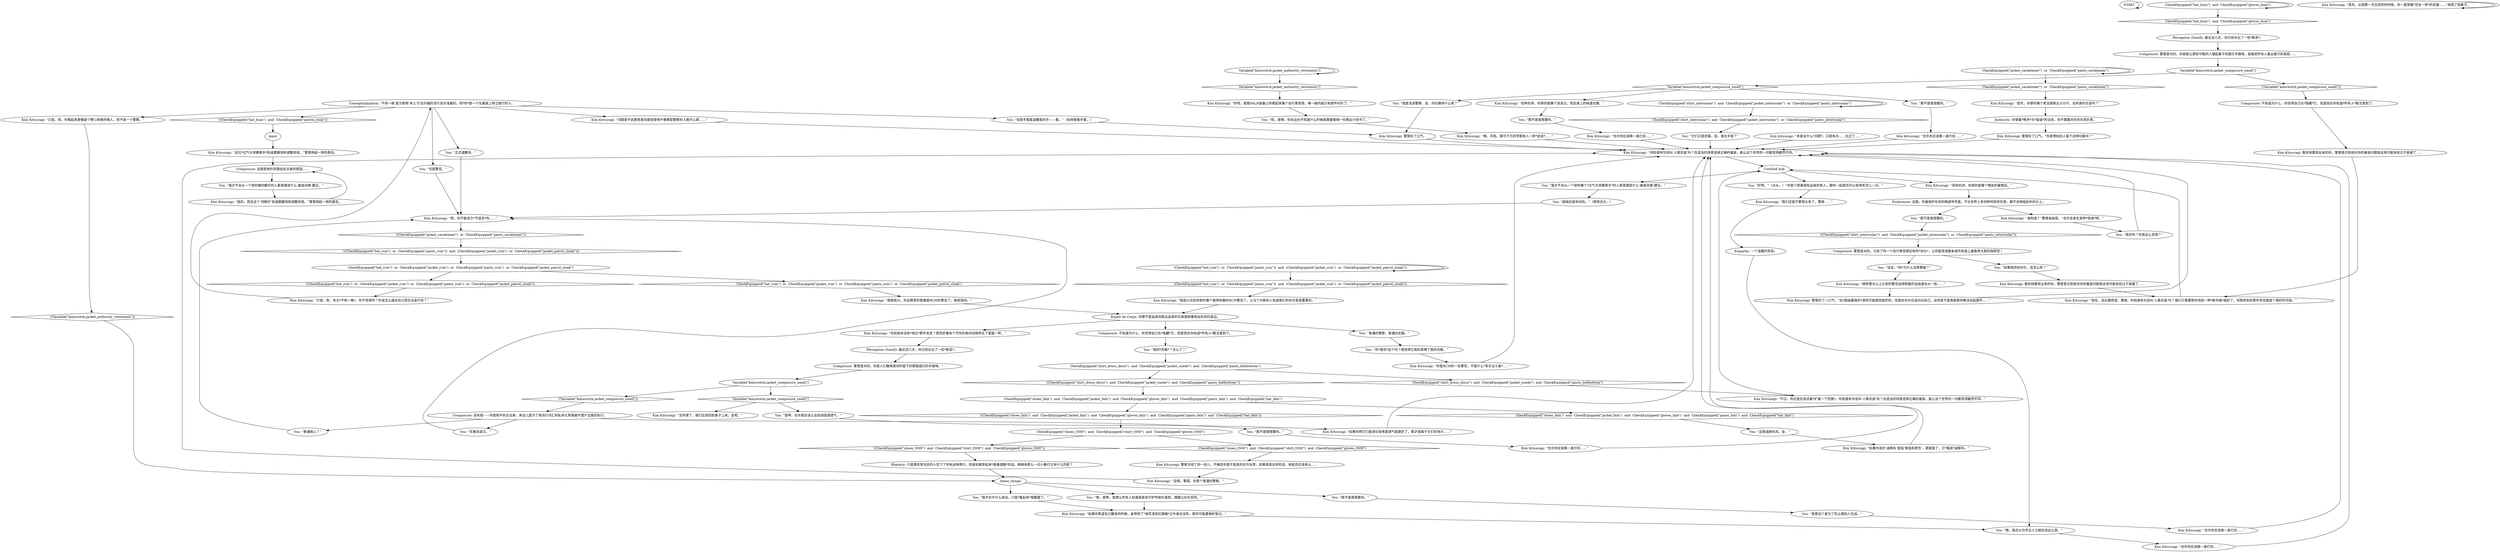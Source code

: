 # KIM SWITCH / VILLAGE AND JACKET
# kim switch about wearing stuffz
# ==================================================
digraph G {
	  0 [label="START"];
	  1 [label="input"];
	  2 [label="(CheckEquipped(\"hat_rcm\")  or  CheckEquipped(\"pants_rcm\"))  and  (CheckEquipped(\"jacket_rcm\")  or  CheckEquipped(\"jacket_patrol_cloak\"))"];
	  3 [label="(CheckEquipped(\"hat_rcm\")  or  CheckEquipped(\"pants_rcm\"))  and  (CheckEquipped(\"jacket_rcm\")  or  CheckEquipped(\"jacket_patrol_cloak\"))", shape=diamond];
	  4 [label="!((CheckEquipped(\"hat_rcm\")  or  CheckEquipped(\"pants_rcm\"))  and  (CheckEquipped(\"jacket_rcm\")  or  CheckEquipped(\"jacket_patrol_cloak\")))", shape=diamond];
	  5 [label="CheckEquipped(\"hat_bum\")  and  CheckEquipped(\"gloves_bum\")"];
	  6 [label="CheckEquipped(\"hat_bum\")  and  CheckEquipped(\"gloves_bum\")", shape=diamond];
	  7 [label="!(CheckEquipped(\"hat_bum\")  and  CheckEquipped(\"gloves_bum\"))", shape=diamond];
	  8 [label="You: “优雅流浪汉。”"];
	  9 [label="You: “呃，是啊。你永远也不知道什么时候就需要推销一份商业计划书了。”"];
	  10 [label="Composure: 警督是对的。它给了你一个自行車信使应有的*派头*，让你能变成整条城市街道上最鲁莽大胆的指挥官！"];
	  11 [label="CheckEquipped(\"jacket_carabineer\")  or  CheckEquipped(\"pants_carabineer\")"];
	  12 [label="CheckEquipped(\"jacket_carabineer\")  or  CheckEquipped(\"pants_carabineer\")", shape=diamond];
	  13 [label="!(CheckEquipped(\"jacket_carabineer\")  or  CheckEquipped(\"pants_carabineer\"))", shape=diamond];
	  14 [label="Kim Kitsuragi: “不过，你还是应该试着*扩展一下范围*。你知道有句话叫‘人靠衣装’吗？在适当的场景选择正确的着装，能让这个世界的一切都变得截然不同。”"];
	  15 [label="Kim Kitsuragi: “首先，从我第一次见到你的时候，你一直穿着*完全一样*的衣服……”他捏了捏鼻子。"];
	  16 [label="Kim Kitsuragi: “你到底有没有*闻过*那件夹克？感觉好像有个可怜的夜间动物死在了里面一样。”"];
	  17 [label="You: “普通的警察，普通的衣服。”"];
	  18 [label="You: “你*喜欢*这个吗？我觉得它真的束缚了我的风格。”"];
	  19 [label="Kim Kitsuragi: 警督注视了你一会儿，不确定你是不是真的在开玩笑，如果真是这样的话，他是否应该承认……"];
	  20 [label="Kim Kitsuragi: “坦率的讲，你穿的就像个嗜血的雇佣兵。”"];
	  21 [label="You: “我才不会从一个穿的像四眼仔的人那里接受什么‘着装风格’建议。”"];
	  22 [label="Kim Kitsuragi: “如果你希望自己醒来的时候，身旁除了*海军准将红朗姆*之外谁也没有，那你可能要做好笔记。”"];
	  23 [label="Kim Kitsuragi: 警督叹了口气。“你真想给别人留下这种印象吗？”"];
	  24 [label="Variable[\"kimswitch.jacket_authority_vestments\"]"];
	  25 [label="Variable[\"kimswitch.jacket_authority_vestments\"]", shape=diamond];
	  26 [label="!(Variable[\"kimswitch.jacket_authority_vestments\"])", shape=diamond];
	  27 [label="Composure: 没有错——你是和平的企业家，来这儿是为了用流行词汇和私有化草案破坏遗产法案的执行。"];
	  28 [label="Composure: 不知道为什么，你觉得自己在*隐藏*它，但是现在你知道*所有人*都注意到了。"];
	  29 [label="You: “话说，*你*为什么没穿警服？”"];
	  30 [label="You: “那不是我想要的。”"];
	  31 [label="Perception (Smell): 最近这几天，你已经长出了一些*新皮*。"];
	  32 [label="Kim Kitsuragi: “坦率的讲，你穿的就像个流浪汉。而且身上的味道也像。”"];
	  33 [label="You: “但是手套能温暖我的手——看。”（给他看看手套。）"];
	  34 [label="You: “普通核心？”"];
	  35 [label="You: “哦，我还以为专业人士就应该这么穿。”"];
	  36 [label="Kim Kitsuragi: “无所谓了，我们应该回到案子上来。走吧。”"];
	  37 [label="You: “这是迪斯科风，金。”"];
	  38 [label="Kim Kitsuragi: “好吧，那套FALN装备让你看起来像个自行車信使。唯一缺的就只有那件衬衫了。”"];
	  39 [label="Rhetoric: 只是那些穿法衣的人犯下了所有战争罪行，但是如果穿起来*看着很酷*的话，稍微来那么一点小暴行又有什么的呢？"];
	  40 [label="CheckEquipped(\"shirt_interisolar\")  and  CheckEquipped(\"jacket_interisolar\")  or  CheckEquipped(\"pants_interisolar\")"];
	  41 [label="CheckEquipped(\"shirt_interisolar\")  and  CheckEquipped(\"jacket_interisolar\")  or  CheckEquipped(\"pants_interisolar\")", shape=diamond];
	  42 [label="!(CheckEquipped(\"shirt_interisolar\")  and  CheckEquipped(\"jacket_interisolar\")  or  CheckEquipped(\"pants_interisolar\"))", shape=diamond];
	  43 [label="Kim Kitsuragi: “也许你应该换一身打扮……”"];
	  44 [label="Kim Kitsuragi: 警督叹了一口气。“玩*超级雇佣兵*游戏可能感觉挺好的，但是你也许应该问问自己，这样是不是真能帮你解决这起案件……”"];
	  45 [label="Kim Kitsuragi: “问题是平民更愿意向那些穿得不像典型警察的人敞开心扉……”"];
	  46 [label="You: “它们只是衣服，金。谁在乎呢？”"];
	  47 [label="Kim Kitsuragi: “只是，呃，你看起来更像是个野心勃勃的商人，而不是一个警察。”"];
	  48 [label="You: “超级巨星休闲风。”（咂咂舌头。）"];
	  49 [label="Kim Kitsuragi: “这位*过气大师赛車手*知道要翻领和调整背衩。”警督扬起一侧的眉毛。"];
	  50 [label="You: “我的*风格*？怎么了？”"];
	  51 [label="Kim Kitsuragi: 看到快要哭出来的你，警督意识到他对你的着装问题表达地可能有些过于直接了……"];
	  52 [label="Kim Kitsuragi: “谁知道？”警督耸耸肩。“也许会发生某种*奇迹*吧。”"];
	  53 [label="You: “我穿这个是为了防止跟别人交战。”"];
	  54 [label="Kim Kitsuragi: “也许你应该换一身打扮……”"];
	  55 [label="Kim Kitsuragi: “本身没什么*问题*。只是有点……太过了……”"];
	  56 [label="Kim Kitsuragi: “我很高兴，你总算穿的更像是RCM的警官了。继续保持。”"];
	  57 [label="Kim Kitsuragi: “现在，没必要绝望，警探。你知道有句话叫‘人靠衣装’吗？我们只需要帮你找到一种*新风格*就好了。你刚弄到的那件夹克就是个很好的开始。”"];
	  58 [label="Kim Kitsuragi: “是的。而且这个‘四眼仔’知道要翻领和调整背衩。”警督扬起一侧的眉毛。"];
	  59 [label="Esprit de Corps: 你那不是血亲但胜似血亲的兄弟很骄傲地站在你的身边。"];
	  60 [label="Composure: 警督是对的。你是能让那些可敬的人皱起鼻子的腐烂辛甜味，是能把所有人轰出屋子的臭屁……"];
	  61 [label="Kim Kitsuragi: “我们还是不要想太多了，警探……”"];
	  62 [label="Kim Kitsuragi: “你知道有句话叫‘人靠衣装’吗？在适当的场景选择正确的着装，能让这个世界的一切都变得截然不同。”"];
	  63 [label="CheckEquipped(\"shoes_t500\")  and  CheckEquipped(\"shirt_t500\")  and  CheckEquipped(\"gloves_t500\")"];
	  64 [label="CheckEquipped(\"shoes_t500\")  and  CheckEquipped(\"shirt_t500\")  and  CheckEquipped(\"gloves_t500\")", shape=diamond];
	  65 [label="!(CheckEquipped(\"shoes_t500\")  and  CheckEquipped(\"shirt_t500\")  and  CheckEquipped(\"gloves_t500\"))", shape=diamond];
	  66 [label="You: “真的吗？你真这么觉得？”"];
	  67 [label="Kim Kitsuragi: “也许你应该换一身打扮……”"];
	  68 [label="You: “那不是我想要的。”"];
	  69 [label="You: “是啊，也许我应该让这些线团透透气。”"];
	  70 [label="CheckEquipped(\"shirt_dress_disco\")  and  CheckEquipped(\"jacket_suede\")  and  CheckEquipped(\"pants_bellbottom\")"];
	  71 [label="CheckEquipped(\"shirt_dress_disco\")  and  CheckEquipped(\"jacket_suede\")  and  CheckEquipped(\"pants_bellbottom\")", shape=diamond];
	  72 [label="!(CheckEquipped(\"shirt_dress_disco\")  and  CheckEquipped(\"jacket_suede\")  and  CheckEquipped(\"pants_bellbottom\"))", shape=diamond];
	  73 [label="Kim Kitsuragi: “如果你说的‘迪斯科’是指‘笨拙和悲伤’，那就是了，它*极其*迪斯科。”"];
	  74 [label="You: “我不在乎什么政治，只是*看起来*很酷罢了。”"];
	  75 [label="Kim Kitsuragi: “也许你应该换一身打扮……”"];
	  76 [label="You: “我是流浪警察，金，你在期待什么呢？”"];
	  77 [label="Kim Kitsuragi: 警督叹了口气。"];
	  78 [label="Kim Kitsuragi: “没错，警探。你是个普通的警察。”"];
	  79 [label="Kim Kitsuragi: “也许你应该换一身打扮……”"];
	  80 [label="Variable[\"kimswitch.jacket_composure_smell\"]"];
	  81 [label="Variable[\"kimswitch.jacket_composure_smell\"]", shape=diamond];
	  82 [label="!(Variable[\"kimswitch.jacket_composure_smell\"])", shape=diamond];
	  83 [label="You: “那不是我想要的。”"];
	  84 [label="You: “如果我找到衬衫，会怎么样？”"];
	  85 [label="You: “先驱警官。”"];
	  86 [label="Kim Kitsuragi: “哦，天啦。那可千万别学那些人一样*说话*……”"];
	  87 [label="Composure: 不知道为什么，你觉得自己在*隐藏*它，但是现在你知道*所有人*都注意到了。"];
	  88 [label="You: “我才不会从一个穿的像个*过气大师赛車手*的人那里接受什么‘着装风格’建议。”"];
	  89 [label="CheckEquipped(\"shoes_faln\")  and  CheckEquipped(\"jacket_faln\")  and  CheckEquipped(\"gloves_faln\")  and  CheckEquipped(\"pants_faln\")  and  CheckEquipped(\"hat_faln\")"];
	  90 [label="CheckEquipped(\"shoes_faln\")  and  CheckEquipped(\"jacket_faln\")  and  CheckEquipped(\"gloves_faln\")  and  CheckEquipped(\"pants_faln\")  and  CheckEquipped(\"hat_faln\")", shape=diamond];
	  91 [label="!(CheckEquipped(\"shoes_faln\")  and  CheckEquipped(\"jacket_faln\")  and  CheckEquipped(\"gloves_faln\")  and  CheckEquipped(\"pants_faln\")  and  CheckEquipped(\"hat_faln\"))", shape=diamond];
	  92 [label="You: “正式道歉风。”"];
	  93 [label="Kim Kitsuragi: “呃，也不能说它*不适合*你……”"];
	  94 [label="Perception (Smell): 最近这几天，你已经长出了一些*新皮*。"];
	  95 [label="Kim Kitsuragi: “如果你把它们放进垃圾堆里透气就更好了，那才是属于它们的地方……”"];
	  96 [label="You: “那不是我想要的。”"];
	  97 [label="You: “嗯，是啊，我想让所有人知道我是来守护传统价值观、践踏公社社员的。”"];
	  98 [label="Untitled hub"];
	  99 [label="Kim Kitsuragi: “首先，你穿的像个老法西斯主义分子。这样真的合适吗？”"];
	  100 [label="You: “好吧。”（点头。）“你是个穿着很有品味的男人。跟你一起我也可以变得有范儿一点。”"];
	  101 [label="Kim Kitsuragi: 看到快要哭出来的你，警督意识到他对你的着装问题表达地可能有些过于直接了……"];
	  102 [label="Composure: 警督是对的。你是人们撤离房间时留下的那股腐烂的辛甜味。”"];
	  103 [label="Kim Kitsuragi: “很高兴见到你穿的像个值得骄傲的RCM警官了。让马丁内斯的人知道我们的存在是很重要的。”"];
	  104 [label="Kim Kitsuragi: “它是，呃，有点*不拘一格*，你不觉得吗？你该怎么描述自己现在这身打扮？”"];
	  105 [label="Kim Kitsuragi: “拥有警长以上头衔的警官选择制服的自由度会大一些……”"];
	  106 [label="Authority: 你穿着*秩序*与*层级*的法衣。你不需要对任何东西负责。"];
	  107 [label="Variable[\"kimswitch.jacket_composure_smell\"]"];
	  108 [label="Variable[\"kimswitch.jacket_composure_smell\"]", shape=diamond];
	  109 [label="!(Variable[\"kimswitch.jacket_composure_smell\"])", shape=diamond];
	  110 [label="You: “那不是我想要的。”"];
	  111 [label="Empathy: 一个温暖的笑容。"];
	  112 [label="Composure: 这就是他的衣服如此合身的原因……"];
	  113 [label="Conceptualization: ‘不拘一格’是为使用‘本土’打击乐器的流行音乐准备的。而*你*是一个在着装上特立独行的人。"];
	  114 [label="CheckEquipped(\"hat_rcm\")  or  CheckEquipped(\"jacket_rcm\")  or  CheckEquipped(\"pants_rcm\")  or  CheckEquipped(\"jacket_patrol_cloak\")"];
	  115 [label="CheckEquipped(\"hat_rcm\")  or  CheckEquipped(\"jacket_rcm\")  or  CheckEquipped(\"pants_rcm\")  or  CheckEquipped(\"jacket_patrol_cloak\")", shape=diamond];
	  116 [label="!(CheckEquipped(\"hat_rcm\")  or  CheckEquipped(\"jacket_rcm\")  or  CheckEquipped(\"pants_rcm\")  or  CheckEquipped(\"jacket_patrol_cloak\"))", shape=diamond];
	  117 [label="Kim Kitsuragi: “你是RCM的一名警官，不是什么*享乐主义者*……”"];
	  118 [label="Endurance: 没错。你被保护在你的陶瓷甲壳里。不论世界上有何种何样的伤害，都不会降临到你的头上。"];
	  119 [label="these_things"];
	  0 -> 0
	  1 -> 49
	  2 -> 2
	  2 -> 3
	  3 -> 103
	  4 -> 114
	  5 -> 5
	  5 -> 6
	  6 -> 31
	  7 -> 1
	  8 -> 93
	  9 -> 86
	  10 -> 84
	  10 -> 29
	  11 -> 11
	  11 -> 12
	  12 -> 99
	  13 -> 4
	  14 -> 98
	  15 -> 15
	  16 -> 94
	  17 -> 18
	  18 -> 117
	  19 -> 78
	  20 -> 118
	  21 -> 58
	  22 -> 35
	  23 -> 62
	  24 -> 24
	  24 -> 25
	  25 -> 38
	  26 -> 119
	  27 -> 8
	  27 -> 34
	  27 -> 110
	  28 -> 50
	  29 -> 105
	  30 -> 75
	  31 -> 60
	  32 -> 30
	  33 -> 77
	  34 -> 93
	  35 -> 54
	  37 -> 73
	  38 -> 9
	  39 -> 119
	  40 -> 40
	  40 -> 41
	  41 -> 46
	  42 -> 10
	  43 -> 62
	  44 -> 62
	  45 -> 62
	  46 -> 62
	  47 -> 26
	  48 -> 93
	  49 -> 112
	  50 -> 70
	  51 -> 57
	  52 -> 66
	  53 -> 43
	  54 -> 62
	  55 -> 62
	  56 -> 59
	  57 -> 98
	  58 -> 112
	  59 -> 16
	  59 -> 17
	  59 -> 28
	  60 -> 107
	  61 -> 111
	  62 -> 98
	  63 -> 64
	  63 -> 65
	  64 -> 19
	  65 -> 39
	  66 -> 62
	  67 -> 62
	  68 -> 53
	  69 -> 95
	  70 -> 72
	  70 -> 71
	  71 -> 14
	  72 -> 89
	  73 -> 62
	  74 -> 22
	  75 -> 62
	  76 -> 77
	  77 -> 62
	  78 -> 62
	  79 -> 62
	  80 -> 81
	  80 -> 82
	  81 -> 36
	  81 -> 69
	  82 -> 27
	  83 -> 42
	  84 -> 51
	  85 -> 93
	  86 -> 62
	  87 -> 101
	  88 -> 48
	  89 -> 90
	  89 -> 91
	  90 -> 37
	  91 -> 63
	  92 -> 93
	  93 -> 13
	  94 -> 102
	  95 -> 62
	  96 -> 67
	  97 -> 22
	  98 -> 88
	  98 -> 100
	  98 -> 20
	  99 -> 106
	  100 -> 61
	  101 -> 57
	  102 -> 80
	  103 -> 59
	  104 -> 113
	  105 -> 44
	  106 -> 23
	  107 -> 108
	  107 -> 109
	  108 -> 32
	  108 -> 76
	  108 -> 96
	  109 -> 87
	  110 -> 79
	  111 -> 35
	  112 -> 21
	  113 -> 33
	  113 -> 7
	  113 -> 45
	  113 -> 47
	  113 -> 85
	  113 -> 92
	  114 -> 115
	  114 -> 116
	  115 -> 56
	  116 -> 104
	  117 -> 62
	  118 -> 83
	  118 -> 52
	  119 -> 97
	  119 -> 74
	  119 -> 68
}

